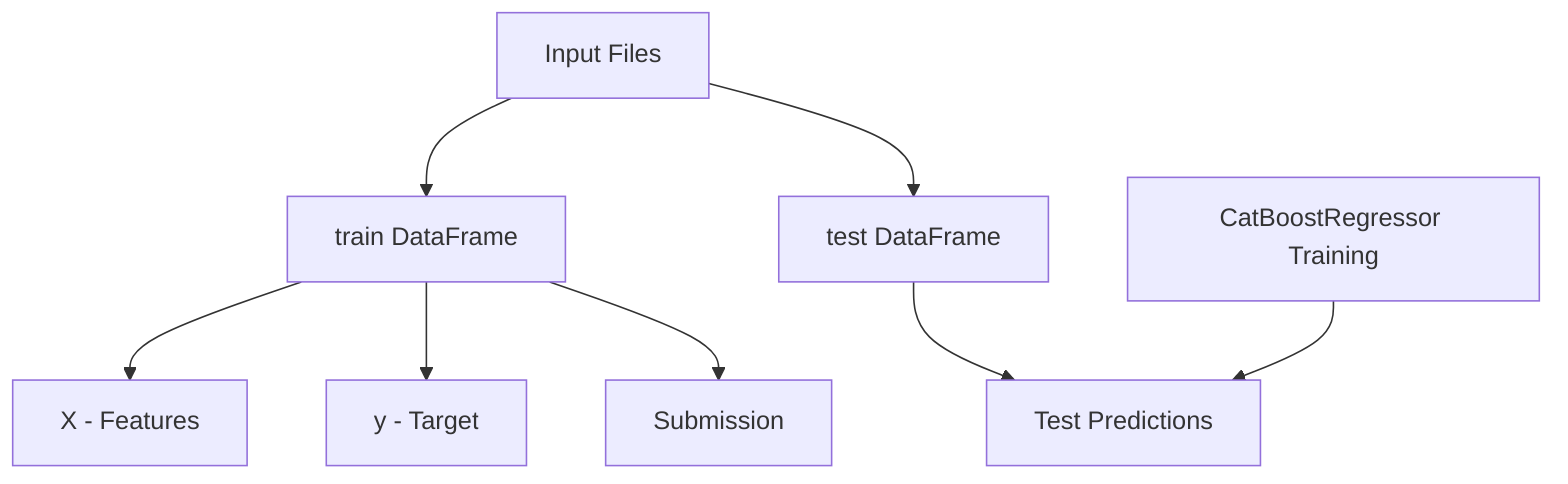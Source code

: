 flowchart TD
    A["Input Files"] --> B["train DataFrame"]
    A --> C["test DataFrame"]
    B --> D["X - Features"]
    B --> E["y - Target"]
    B --> F["Submission"]
    C --> G["Test Predictions"]
    H["CatBoostRegressor Training"]
    H --> G